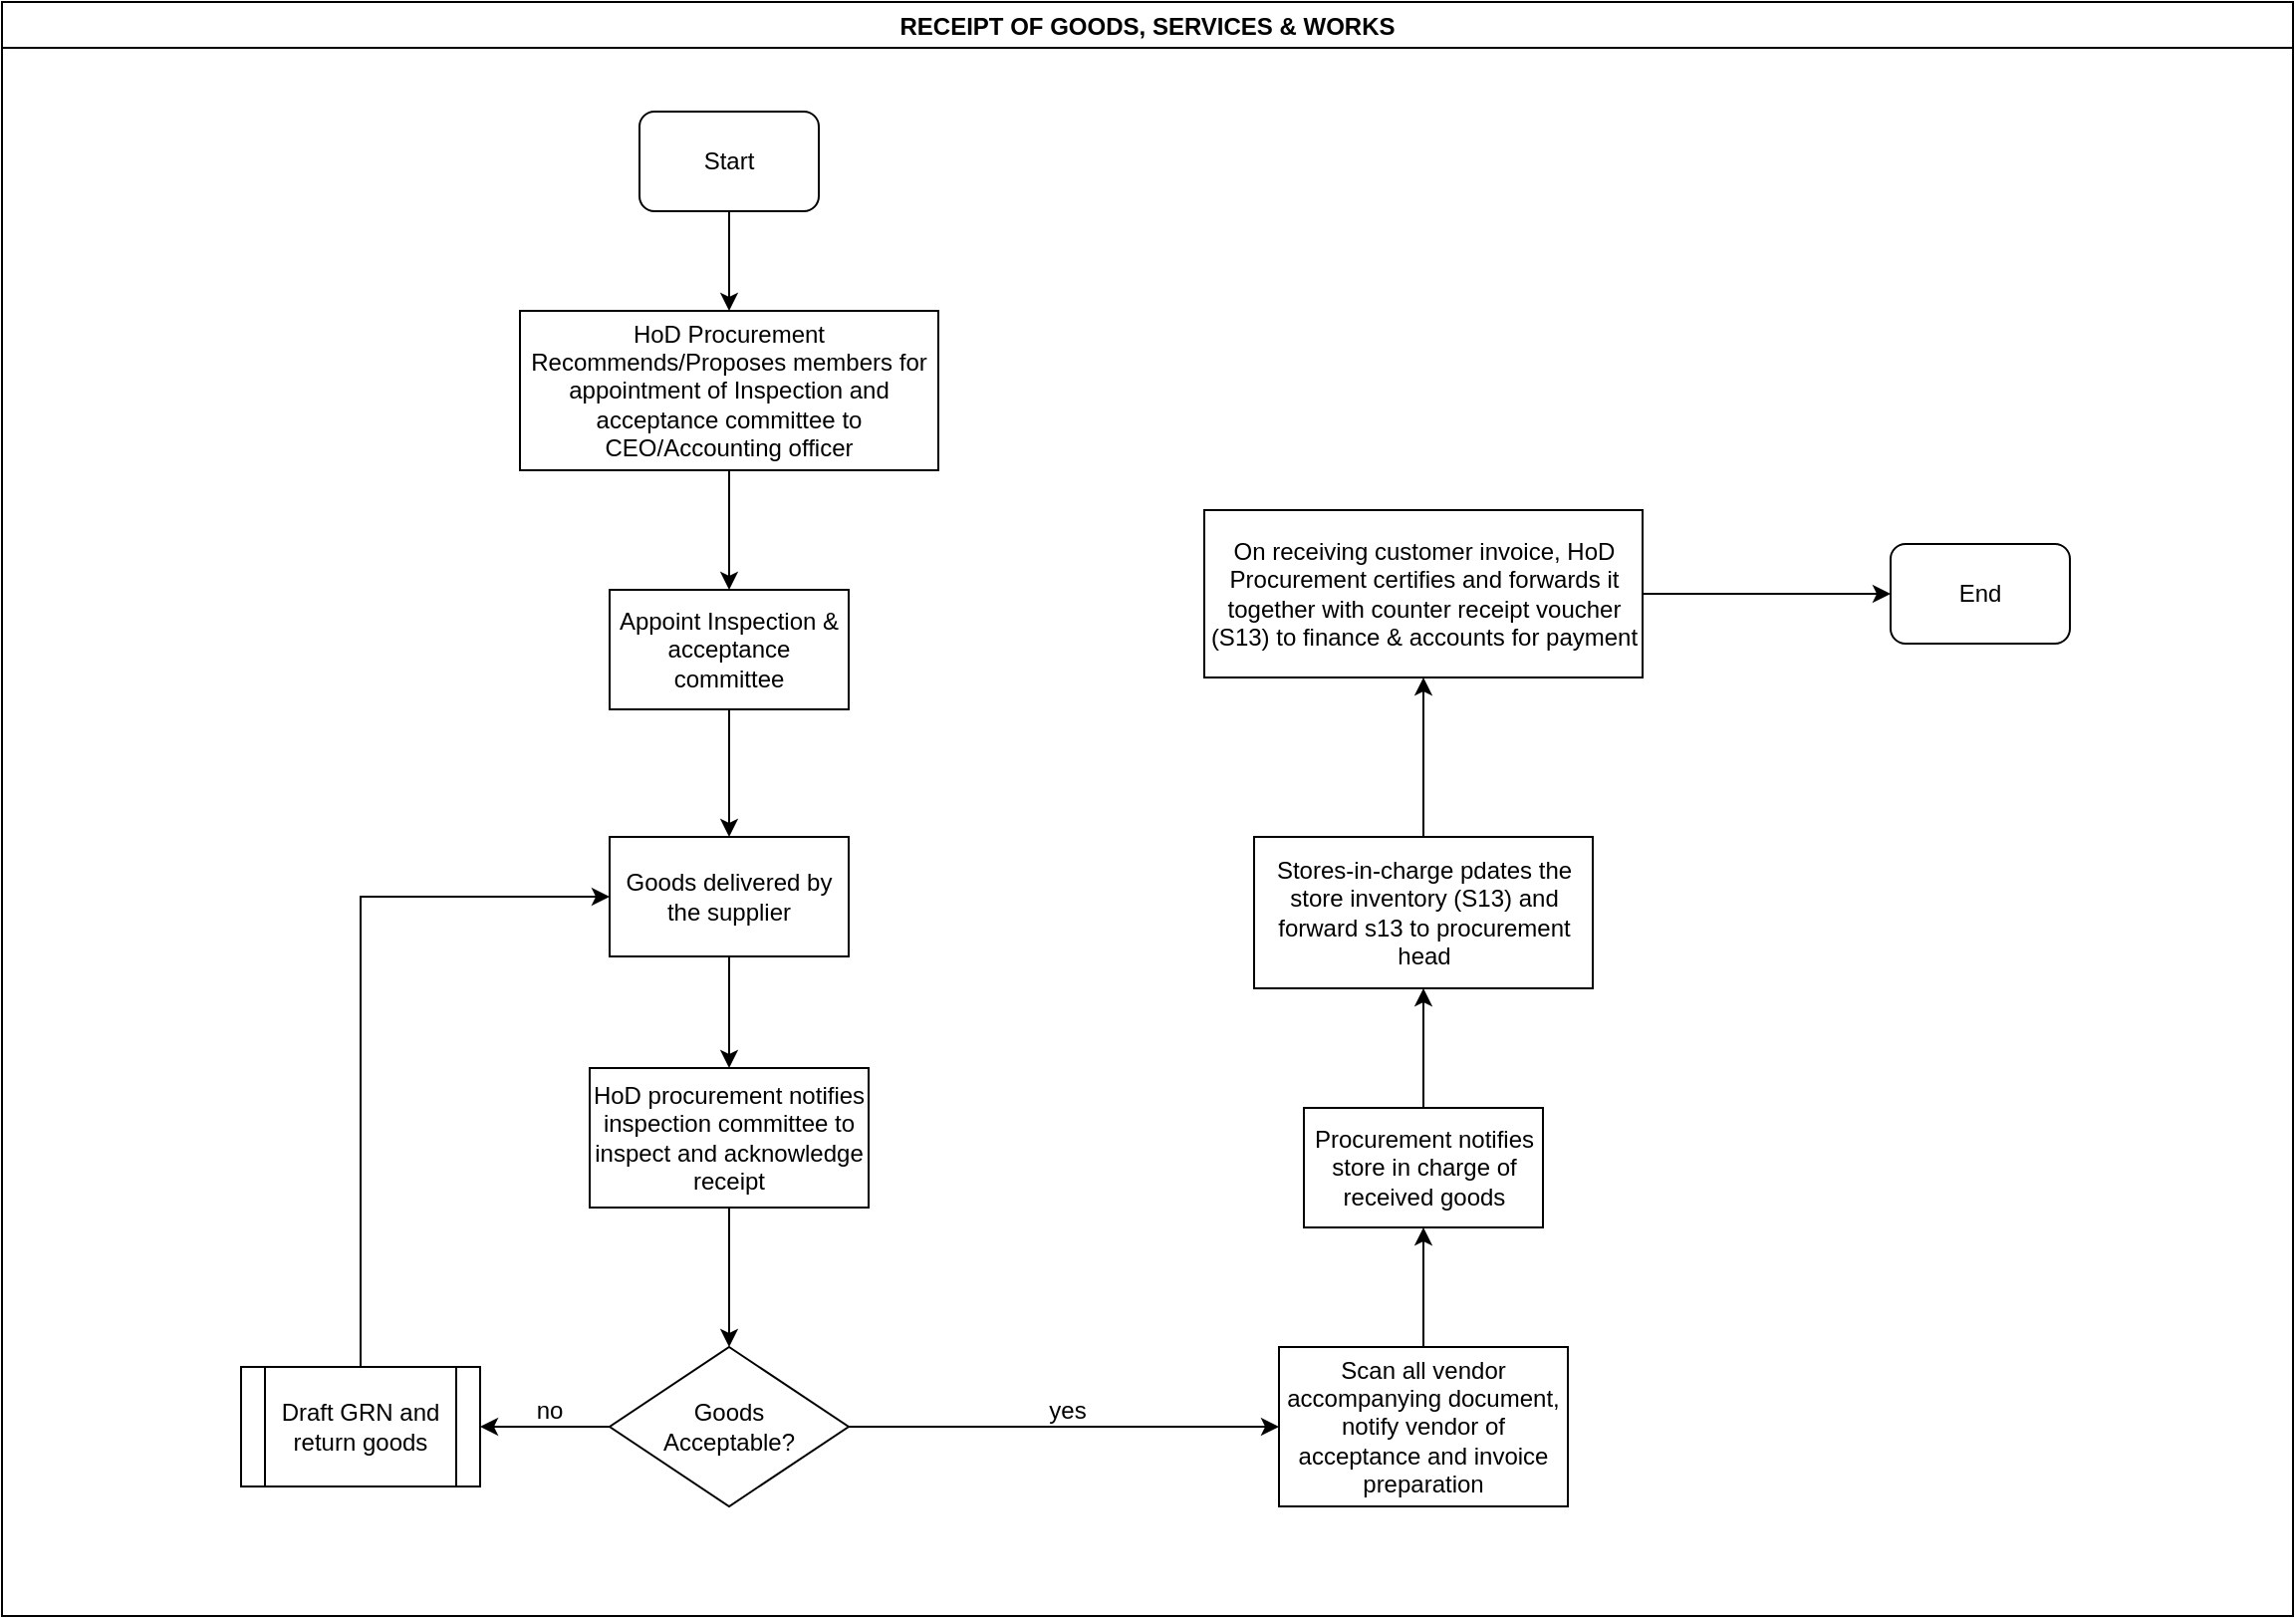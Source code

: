 <mxfile version="13.10.9" type="github">
  <diagram id="ZK0FdDX8pJwc6BLGZyAG" name="Page-1">
    <mxGraphModel dx="1038" dy="547" grid="1" gridSize="10" guides="1" tooltips="1" connect="1" arrows="1" fold="1" page="1" pageScale="1" pageWidth="1169" pageHeight="827" math="0" shadow="0">
      <root>
        <mxCell id="0" />
        <mxCell id="1" parent="0" />
        <mxCell id="K3avq_iCL7ub8KMuUIM4-1" value="RECEIPT OF GOODS, SERVICES &amp; WORKS" style="swimlane;" vertex="1" parent="1">
          <mxGeometry x="10" y="10" width="1150" height="810" as="geometry" />
        </mxCell>
        <mxCell id="K3avq_iCL7ub8KMuUIM4-2" value="Start" style="rounded=1;whiteSpace=wrap;html=1;" vertex="1" parent="K3avq_iCL7ub8KMuUIM4-1">
          <mxGeometry x="320" y="55" width="90" height="50" as="geometry" />
        </mxCell>
        <mxCell id="K3avq_iCL7ub8KMuUIM4-5" value="HoD Procurement Recommends/Proposes members for appointment of Inspection and acceptance committee to CEO/Accounting officer" style="rounded=0;whiteSpace=wrap;html=1;" vertex="1" parent="K3avq_iCL7ub8KMuUIM4-1">
          <mxGeometry x="260" y="155" width="210" height="80" as="geometry" />
        </mxCell>
        <mxCell id="K3avq_iCL7ub8KMuUIM4-4" value="" style="edgeStyle=orthogonalEdgeStyle;rounded=0;orthogonalLoop=1;jettySize=auto;html=1;entryX=0.5;entryY=0;entryDx=0;entryDy=0;" edge="1" parent="K3avq_iCL7ub8KMuUIM4-1" source="K3avq_iCL7ub8KMuUIM4-2" target="K3avq_iCL7ub8KMuUIM4-5">
          <mxGeometry relative="1" as="geometry">
            <mxPoint x="365" y="180" as="targetPoint" />
          </mxGeometry>
        </mxCell>
        <mxCell id="K3avq_iCL7ub8KMuUIM4-6" value="Appoint Inspection &amp;amp; acceptance committee" style="whiteSpace=wrap;html=1;rounded=0;" vertex="1" parent="K3avq_iCL7ub8KMuUIM4-1">
          <mxGeometry x="305" y="295" width="120" height="60" as="geometry" />
        </mxCell>
        <mxCell id="K3avq_iCL7ub8KMuUIM4-7" value="" style="edgeStyle=orthogonalEdgeStyle;rounded=0;orthogonalLoop=1;jettySize=auto;html=1;" edge="1" parent="K3avq_iCL7ub8KMuUIM4-1" source="K3avq_iCL7ub8KMuUIM4-5" target="K3avq_iCL7ub8KMuUIM4-6">
          <mxGeometry relative="1" as="geometry" />
        </mxCell>
        <mxCell id="K3avq_iCL7ub8KMuUIM4-8" value="Goods delivered by the supplier" style="whiteSpace=wrap;html=1;rounded=0;" vertex="1" parent="K3avq_iCL7ub8KMuUIM4-1">
          <mxGeometry x="305" y="419" width="120" height="60" as="geometry" />
        </mxCell>
        <mxCell id="K3avq_iCL7ub8KMuUIM4-9" value="" style="edgeStyle=orthogonalEdgeStyle;rounded=0;orthogonalLoop=1;jettySize=auto;html=1;" edge="1" parent="K3avq_iCL7ub8KMuUIM4-1" source="K3avq_iCL7ub8KMuUIM4-6" target="K3avq_iCL7ub8KMuUIM4-8">
          <mxGeometry relative="1" as="geometry" />
        </mxCell>
        <mxCell id="K3avq_iCL7ub8KMuUIM4-10" value="HoD procurement notifies inspection committee to inspect and acknowledge receipt" style="whiteSpace=wrap;html=1;rounded=0;" vertex="1" parent="K3avq_iCL7ub8KMuUIM4-1">
          <mxGeometry x="295" y="535" width="140" height="70" as="geometry" />
        </mxCell>
        <mxCell id="K3avq_iCL7ub8KMuUIM4-11" value="" style="edgeStyle=orthogonalEdgeStyle;rounded=0;orthogonalLoop=1;jettySize=auto;html=1;" edge="1" parent="K3avq_iCL7ub8KMuUIM4-1" source="K3avq_iCL7ub8KMuUIM4-8" target="K3avq_iCL7ub8KMuUIM4-10">
          <mxGeometry relative="1" as="geometry" />
        </mxCell>
        <mxCell id="K3avq_iCL7ub8KMuUIM4-12" value="&lt;div&gt;Goods &lt;br&gt;&lt;/div&gt;&lt;div&gt;Acceptable?&lt;/div&gt;" style="rhombus;whiteSpace=wrap;html=1;rounded=0;" vertex="1" parent="K3avq_iCL7ub8KMuUIM4-1">
          <mxGeometry x="305" y="675" width="120" height="80" as="geometry" />
        </mxCell>
        <mxCell id="K3avq_iCL7ub8KMuUIM4-13" value="" style="edgeStyle=orthogonalEdgeStyle;rounded=0;orthogonalLoop=1;jettySize=auto;html=1;" edge="1" parent="K3avq_iCL7ub8KMuUIM4-1" source="K3avq_iCL7ub8KMuUIM4-10" target="K3avq_iCL7ub8KMuUIM4-12">
          <mxGeometry relative="1" as="geometry" />
        </mxCell>
        <mxCell id="K3avq_iCL7ub8KMuUIM4-17" value="Draft GRN and return goods" style="shape=process;whiteSpace=wrap;html=1;backgroundOutline=1;rounded=0;" vertex="1" parent="K3avq_iCL7ub8KMuUIM4-1">
          <mxGeometry x="120" y="685" width="120" height="60" as="geometry" />
        </mxCell>
        <mxCell id="K3avq_iCL7ub8KMuUIM4-20" value="" style="edgeStyle=orthogonalEdgeStyle;rounded=0;orthogonalLoop=1;jettySize=auto;html=1;entryX=1;entryY=0.5;entryDx=0;entryDy=0;" edge="1" parent="K3avq_iCL7ub8KMuUIM4-1" source="K3avq_iCL7ub8KMuUIM4-12" target="K3avq_iCL7ub8KMuUIM4-17">
          <mxGeometry relative="1" as="geometry">
            <mxPoint x="225" y="715" as="targetPoint" />
          </mxGeometry>
        </mxCell>
        <mxCell id="K3avq_iCL7ub8KMuUIM4-22" value="" style="edgeStyle=orthogonalEdgeStyle;rounded=0;orthogonalLoop=1;jettySize=auto;html=1;entryX=0;entryY=0.5;entryDx=0;entryDy=0;" edge="1" parent="K3avq_iCL7ub8KMuUIM4-1" source="K3avq_iCL7ub8KMuUIM4-17" target="K3avq_iCL7ub8KMuUIM4-8">
          <mxGeometry relative="1" as="geometry">
            <mxPoint x="180" y="605" as="targetPoint" />
            <Array as="points">
              <mxPoint x="180" y="449" />
            </Array>
          </mxGeometry>
        </mxCell>
        <mxCell id="K3avq_iCL7ub8KMuUIM4-16" value="yes" style="text;html=1;strokeColor=none;fillColor=none;align=center;verticalAlign=middle;whiteSpace=wrap;rounded=0;" vertex="1" parent="K3avq_iCL7ub8KMuUIM4-1">
          <mxGeometry x="515" y="697" width="40" height="20" as="geometry" />
        </mxCell>
        <mxCell id="K3avq_iCL7ub8KMuUIM4-24" value="Procurement notifies store in charge of received goods" style="whiteSpace=wrap;html=1;rounded=0;" vertex="1" parent="K3avq_iCL7ub8KMuUIM4-1">
          <mxGeometry x="653.5" y="555" width="120" height="60" as="geometry" />
        </mxCell>
        <mxCell id="K3avq_iCL7ub8KMuUIM4-26" value="Stores-in-charge pdates the store inventory (S13) and forward s13 to procurement head" style="whiteSpace=wrap;html=1;rounded=0;" vertex="1" parent="K3avq_iCL7ub8KMuUIM4-1">
          <mxGeometry x="628.5" y="419" width="170" height="76" as="geometry" />
        </mxCell>
        <mxCell id="K3avq_iCL7ub8KMuUIM4-27" value="" style="edgeStyle=orthogonalEdgeStyle;rounded=0;orthogonalLoop=1;jettySize=auto;html=1;" edge="1" parent="K3avq_iCL7ub8KMuUIM4-1" source="K3avq_iCL7ub8KMuUIM4-24" target="K3avq_iCL7ub8KMuUIM4-26">
          <mxGeometry relative="1" as="geometry" />
        </mxCell>
        <mxCell id="K3avq_iCL7ub8KMuUIM4-28" value="On receiving customer invoice, HoD Procurement certifies and forwards it together with counter receipt voucher (S13) to finance &amp;amp; accounts for payment" style="whiteSpace=wrap;html=1;rounded=0;" vertex="1" parent="K3avq_iCL7ub8KMuUIM4-1">
          <mxGeometry x="603.5" y="255" width="220" height="84" as="geometry" />
        </mxCell>
        <mxCell id="K3avq_iCL7ub8KMuUIM4-29" value="" style="edgeStyle=orthogonalEdgeStyle;rounded=0;orthogonalLoop=1;jettySize=auto;html=1;" edge="1" parent="K3avq_iCL7ub8KMuUIM4-1" source="K3avq_iCL7ub8KMuUIM4-26" target="K3avq_iCL7ub8KMuUIM4-28">
          <mxGeometry relative="1" as="geometry" />
        </mxCell>
        <mxCell id="K3avq_iCL7ub8KMuUIM4-25" value="" style="edgeStyle=orthogonalEdgeStyle;rounded=0;orthogonalLoop=1;jettySize=auto;html=1;" edge="1" parent="K3avq_iCL7ub8KMuUIM4-1" source="K3avq_iCL7ub8KMuUIM4-14" target="K3avq_iCL7ub8KMuUIM4-24">
          <mxGeometry relative="1" as="geometry" />
        </mxCell>
        <mxCell id="K3avq_iCL7ub8KMuUIM4-14" value="Scan all vendor accompanying document, notify vendor of acceptance and invoice preparation" style="whiteSpace=wrap;html=1;rounded=0;" vertex="1" parent="K3avq_iCL7ub8KMuUIM4-1">
          <mxGeometry x="641" y="675" width="145" height="80" as="geometry" />
        </mxCell>
        <mxCell id="K3avq_iCL7ub8KMuUIM4-15" value="" style="edgeStyle=orthogonalEdgeStyle;rounded=0;orthogonalLoop=1;jettySize=auto;html=1;" edge="1" parent="K3avq_iCL7ub8KMuUIM4-1" source="K3avq_iCL7ub8KMuUIM4-12" target="K3avq_iCL7ub8KMuUIM4-14">
          <mxGeometry relative="1" as="geometry" />
        </mxCell>
        <mxCell id="K3avq_iCL7ub8KMuUIM4-32" value="End" style="rounded=1;whiteSpace=wrap;html=1;" vertex="1" parent="K3avq_iCL7ub8KMuUIM4-1">
          <mxGeometry x="948" y="272" width="90" height="50" as="geometry" />
        </mxCell>
        <mxCell id="K3avq_iCL7ub8KMuUIM4-31" value="" style="edgeStyle=orthogonalEdgeStyle;rounded=0;orthogonalLoop=1;jettySize=auto;html=1;entryX=0;entryY=0.5;entryDx=0;entryDy=0;" edge="1" parent="K3avq_iCL7ub8KMuUIM4-1" source="K3avq_iCL7ub8KMuUIM4-28" target="K3avq_iCL7ub8KMuUIM4-32">
          <mxGeometry relative="1" as="geometry">
            <mxPoint x="953.5" y="297" as="targetPoint" />
          </mxGeometry>
        </mxCell>
        <mxCell id="K3avq_iCL7ub8KMuUIM4-23" value="no" style="text;html=1;strokeColor=none;fillColor=none;align=center;verticalAlign=middle;whiteSpace=wrap;rounded=0;" vertex="1" parent="1">
          <mxGeometry x="265" y="707" width="40" height="20" as="geometry" />
        </mxCell>
      </root>
    </mxGraphModel>
  </diagram>
</mxfile>
